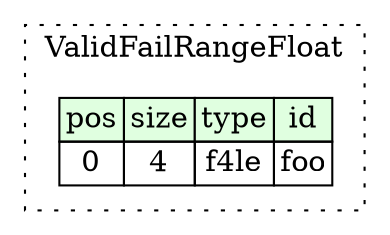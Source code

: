 digraph {
	rankdir=LR;
	node [shape=plaintext];
	subgraph cluster__valid_fail_range_float {
		label="ValidFailRangeFloat";
		graph[style=dotted];

		valid_fail_range_float__seq [label=<<TABLE BORDER="0" CELLBORDER="1" CELLSPACING="0">
			<TR><TD BGCOLOR="#E0FFE0">pos</TD><TD BGCOLOR="#E0FFE0">size</TD><TD BGCOLOR="#E0FFE0">type</TD><TD BGCOLOR="#E0FFE0">id</TD></TR>
			<TR><TD PORT="foo_pos">0</TD><TD PORT="foo_size">4</TD><TD>f4le</TD><TD PORT="foo_type">foo</TD></TR>
		</TABLE>>];
	}
}
